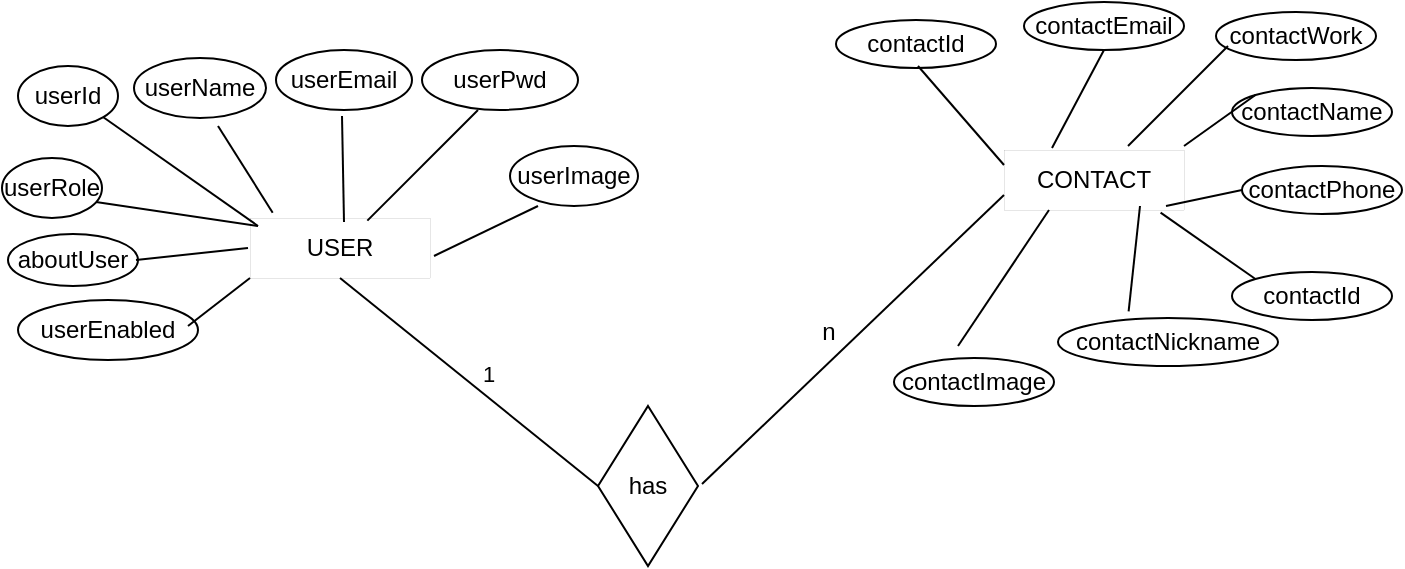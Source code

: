 <mxfile version="22.1.15" type="device">
  <diagram name="Page-1" id="TYJt8Yqv9K-PjIQL8Ez9">
    <mxGraphModel dx="699" dy="425" grid="1" gridSize="10" guides="1" tooltips="1" connect="1" arrows="1" fold="1" page="1" pageScale="1" pageWidth="850" pageHeight="1100" math="0" shadow="0">
      <root>
        <mxCell id="0" />
        <mxCell id="1" parent="0" />
        <mxCell id="y2WzNVrSFO6NF1J8-xCi-1" value="USER" style="rounded=0;whiteSpace=wrap;html=1;strokeWidth=0;" vertex="1" parent="1">
          <mxGeometry x="126" y="196" width="90" height="30" as="geometry" />
        </mxCell>
        <mxCell id="y2WzNVrSFO6NF1J8-xCi-2" value="CONTACT" style="rounded=0;whiteSpace=wrap;html=1;strokeWidth=0;" vertex="1" parent="1">
          <mxGeometry x="503" y="162" width="90" height="30" as="geometry" />
        </mxCell>
        <mxCell id="y2WzNVrSFO6NF1J8-xCi-3" value="userId" style="ellipse;whiteSpace=wrap;html=1;" vertex="1" parent="1">
          <mxGeometry x="10" y="120" width="50" height="30" as="geometry" />
        </mxCell>
        <mxCell id="y2WzNVrSFO6NF1J8-xCi-4" value="userPwd" style="ellipse;whiteSpace=wrap;html=1;" vertex="1" parent="1">
          <mxGeometry x="212" y="112" width="78" height="30" as="geometry" />
        </mxCell>
        <mxCell id="y2WzNVrSFO6NF1J8-xCi-5" value="userName" style="ellipse;whiteSpace=wrap;html=1;" vertex="1" parent="1">
          <mxGeometry x="68" y="116" width="66" height="30" as="geometry" />
        </mxCell>
        <mxCell id="y2WzNVrSFO6NF1J8-xCi-6" value="aboutUser" style="ellipse;whiteSpace=wrap;html=1;" vertex="1" parent="1">
          <mxGeometry x="5" y="204" width="65" height="26" as="geometry" />
        </mxCell>
        <mxCell id="y2WzNVrSFO6NF1J8-xCi-7" value="userRole" style="ellipse;whiteSpace=wrap;html=1;" vertex="1" parent="1">
          <mxGeometry x="2" y="166" width="50" height="30" as="geometry" />
        </mxCell>
        <mxCell id="y2WzNVrSFO6NF1J8-xCi-8" value="userImage" style="ellipse;whiteSpace=wrap;html=1;" vertex="1" parent="1">
          <mxGeometry x="256" y="160" width="64" height="30" as="geometry" />
        </mxCell>
        <mxCell id="y2WzNVrSFO6NF1J8-xCi-9" value="userEmail" style="ellipse;whiteSpace=wrap;html=1;" vertex="1" parent="1">
          <mxGeometry x="139" y="112" width="68" height="30" as="geometry" />
        </mxCell>
        <mxCell id="y2WzNVrSFO6NF1J8-xCi-10" value="userEnabled" style="ellipse;whiteSpace=wrap;html=1;" vertex="1" parent="1">
          <mxGeometry x="10" y="237" width="90" height="30" as="geometry" />
        </mxCell>
        <mxCell id="y2WzNVrSFO6NF1J8-xCi-11" value="" style="endArrow=none;html=1;rounded=0;exitX=0.652;exitY=0.044;exitDx=0;exitDy=0;exitPerimeter=0;" edge="1" parent="1" source="y2WzNVrSFO6NF1J8-xCi-1">
          <mxGeometry width="50" height="50" relative="1" as="geometry">
            <mxPoint x="190" y="192" as="sourcePoint" />
            <mxPoint x="240" y="142" as="targetPoint" />
          </mxGeometry>
        </mxCell>
        <mxCell id="y2WzNVrSFO6NF1J8-xCi-12" value="" style="endArrow=none;html=1;rounded=0;" edge="1" parent="1">
          <mxGeometry width="50" height="50" relative="1" as="geometry">
            <mxPoint x="173" y="198" as="sourcePoint" />
            <mxPoint x="172" y="145" as="targetPoint" />
          </mxGeometry>
        </mxCell>
        <mxCell id="y2WzNVrSFO6NF1J8-xCi-13" value="" style="endArrow=none;html=1;rounded=0;exitX=0.126;exitY=-0.089;exitDx=0;exitDy=0;exitPerimeter=0;" edge="1" parent="1" source="y2WzNVrSFO6NF1J8-xCi-1">
          <mxGeometry width="50" height="50" relative="1" as="geometry">
            <mxPoint x="82" y="212" as="sourcePoint" />
            <mxPoint x="110" y="150" as="targetPoint" />
          </mxGeometry>
        </mxCell>
        <mxCell id="y2WzNVrSFO6NF1J8-xCi-14" value="" style="endArrow=none;html=1;rounded=0;" edge="1" parent="1">
          <mxGeometry width="50" height="50" relative="1" as="geometry">
            <mxPoint x="218" y="215" as="sourcePoint" />
            <mxPoint x="270" y="190" as="targetPoint" />
          </mxGeometry>
        </mxCell>
        <mxCell id="y2WzNVrSFO6NF1J8-xCi-15" value="" style="endArrow=none;html=1;rounded=0;entryX=0;entryY=0.5;entryDx=0;entryDy=0;exitX=1;exitY=0.5;exitDx=0;exitDy=0;" edge="1" parent="1">
          <mxGeometry width="50" height="50" relative="1" as="geometry">
            <mxPoint x="69" y="217" as="sourcePoint" />
            <mxPoint x="125" y="211" as="targetPoint" />
          </mxGeometry>
        </mxCell>
        <mxCell id="y2WzNVrSFO6NF1J8-xCi-16" value="" style="endArrow=none;html=1;rounded=0;entryX=0;entryY=1;entryDx=0;entryDy=0;" edge="1" parent="1" target="y2WzNVrSFO6NF1J8-xCi-1">
          <mxGeometry width="50" height="50" relative="1" as="geometry">
            <mxPoint x="95" y="250" as="sourcePoint" />
            <mxPoint x="130" y="240" as="targetPoint" />
          </mxGeometry>
        </mxCell>
        <mxCell id="y2WzNVrSFO6NF1J8-xCi-17" value="" style="endArrow=none;html=1;rounded=0;" edge="1" parent="1">
          <mxGeometry width="50" height="50" relative="1" as="geometry">
            <mxPoint x="49" y="188" as="sourcePoint" />
            <mxPoint x="130" y="200" as="targetPoint" />
          </mxGeometry>
        </mxCell>
        <mxCell id="y2WzNVrSFO6NF1J8-xCi-18" value="" style="endArrow=none;html=1;rounded=0;exitX=1;exitY=1;exitDx=0;exitDy=0;" edge="1" parent="1" source="y2WzNVrSFO6NF1J8-xCi-3">
          <mxGeometry width="50" height="50" relative="1" as="geometry">
            <mxPoint x="58" y="183" as="sourcePoint" />
            <mxPoint x="130" y="200" as="targetPoint" />
          </mxGeometry>
        </mxCell>
        <mxCell id="y2WzNVrSFO6NF1J8-xCi-19" value="contactEmail" style="ellipse;whiteSpace=wrap;html=1;" vertex="1" parent="1">
          <mxGeometry x="513" y="88" width="80" height="24" as="geometry" />
        </mxCell>
        <mxCell id="y2WzNVrSFO6NF1J8-xCi-20" value="contactId" style="ellipse;whiteSpace=wrap;html=1;" vertex="1" parent="1">
          <mxGeometry x="419" y="97" width="80" height="24" as="geometry" />
        </mxCell>
        <mxCell id="y2WzNVrSFO6NF1J8-xCi-21" value="contactName" style="ellipse;whiteSpace=wrap;html=1;" vertex="1" parent="1">
          <mxGeometry x="617" y="131" width="80" height="24" as="geometry" />
        </mxCell>
        <mxCell id="y2WzNVrSFO6NF1J8-xCi-22" value="contactNickname" style="ellipse;whiteSpace=wrap;html=1;" vertex="1" parent="1">
          <mxGeometry x="530" y="246" width="110" height="24" as="geometry" />
        </mxCell>
        <mxCell id="y2WzNVrSFO6NF1J8-xCi-23" value="contactId" style="ellipse;whiteSpace=wrap;html=1;" vertex="1" parent="1">
          <mxGeometry x="617" y="223" width="80" height="24" as="geometry" />
        </mxCell>
        <mxCell id="y2WzNVrSFO6NF1J8-xCi-24" value="contactPhone" style="ellipse;whiteSpace=wrap;html=1;" vertex="1" parent="1">
          <mxGeometry x="622" y="170" width="80" height="24" as="geometry" />
        </mxCell>
        <mxCell id="y2WzNVrSFO6NF1J8-xCi-25" value="contactWork" style="ellipse;whiteSpace=wrap;html=1;" vertex="1" parent="1">
          <mxGeometry x="609" y="93" width="80" height="24" as="geometry" />
        </mxCell>
        <mxCell id="y2WzNVrSFO6NF1J8-xCi-27" value="contactImage" style="ellipse;whiteSpace=wrap;html=1;" vertex="1" parent="1">
          <mxGeometry x="448" y="266" width="80" height="24" as="geometry" />
        </mxCell>
        <mxCell id="y2WzNVrSFO6NF1J8-xCi-28" value="" style="endArrow=none;html=1;rounded=0;entryX=0;entryY=0;entryDx=0;entryDy=0;exitX=0.87;exitY=1.044;exitDx=0;exitDy=0;exitPerimeter=0;" edge="1" parent="1" source="y2WzNVrSFO6NF1J8-xCi-2" target="y2WzNVrSFO6NF1J8-xCi-23">
          <mxGeometry width="50" height="50" relative="1" as="geometry">
            <mxPoint x="564" y="212" as="sourcePoint" />
            <mxPoint x="614" y="162" as="targetPoint" />
          </mxGeometry>
        </mxCell>
        <mxCell id="y2WzNVrSFO6NF1J8-xCi-30" value="" style="endArrow=none;html=1;rounded=0;exitX=0;exitY=0.25;exitDx=0;exitDy=0;" edge="1" parent="1" source="y2WzNVrSFO6NF1J8-xCi-2">
          <mxGeometry width="50" height="50" relative="1" as="geometry">
            <mxPoint x="410" y="170" as="sourcePoint" />
            <mxPoint x="460" y="120" as="targetPoint" />
          </mxGeometry>
        </mxCell>
        <mxCell id="y2WzNVrSFO6NF1J8-xCi-31" value="" style="endArrow=none;html=1;rounded=0;exitX=0.321;exitY=-0.139;exitDx=0;exitDy=0;exitPerimeter=0;" edge="1" parent="1" source="y2WzNVrSFO6NF1J8-xCi-22">
          <mxGeometry width="50" height="50" relative="1" as="geometry">
            <mxPoint x="521" y="240" as="sourcePoint" />
            <mxPoint x="571" y="190" as="targetPoint" />
          </mxGeometry>
        </mxCell>
        <mxCell id="y2WzNVrSFO6NF1J8-xCi-32" value="" style="endArrow=none;html=1;rounded=0;entryX=0;entryY=0.5;entryDx=0;entryDy=0;" edge="1" parent="1" target="y2WzNVrSFO6NF1J8-xCi-24">
          <mxGeometry width="50" height="50" relative="1" as="geometry">
            <mxPoint x="584" y="190" as="sourcePoint" />
            <mxPoint x="634" y="140" as="targetPoint" />
          </mxGeometry>
        </mxCell>
        <mxCell id="y2WzNVrSFO6NF1J8-xCi-33" value="" style="endArrow=none;html=1;rounded=0;entryX=0.5;entryY=1;entryDx=0;entryDy=0;" edge="1" parent="1" target="y2WzNVrSFO6NF1J8-xCi-19">
          <mxGeometry width="50" height="50" relative="1" as="geometry">
            <mxPoint x="527" y="161" as="sourcePoint" />
            <mxPoint x="577" y="111" as="targetPoint" />
          </mxGeometry>
        </mxCell>
        <mxCell id="y2WzNVrSFO6NF1J8-xCi-34" value="" style="endArrow=none;html=1;rounded=0;" edge="1" parent="1">
          <mxGeometry width="50" height="50" relative="1" as="geometry">
            <mxPoint x="565" y="160" as="sourcePoint" />
            <mxPoint x="615" y="110" as="targetPoint" />
          </mxGeometry>
        </mxCell>
        <mxCell id="y2WzNVrSFO6NF1J8-xCi-35" value="" style="endArrow=none;html=1;rounded=0;entryX=0.25;entryY=1;entryDx=0;entryDy=0;" edge="1" parent="1" target="y2WzNVrSFO6NF1J8-xCi-2">
          <mxGeometry width="50" height="50" relative="1" as="geometry">
            <mxPoint x="480" y="260" as="sourcePoint" />
            <mxPoint x="507" y="204" as="targetPoint" />
          </mxGeometry>
        </mxCell>
        <mxCell id="y2WzNVrSFO6NF1J8-xCi-36" value="" style="endArrow=none;html=1;rounded=0;entryX=0;entryY=0;entryDx=0;entryDy=0;" edge="1" parent="1" target="y2WzNVrSFO6NF1J8-xCi-21">
          <mxGeometry width="50" height="50" relative="1" as="geometry">
            <mxPoint x="593" y="160" as="sourcePoint" />
            <mxPoint x="603" y="150" as="targetPoint" />
          </mxGeometry>
        </mxCell>
        <mxCell id="y2WzNVrSFO6NF1J8-xCi-37" value="has" style="rhombus;whiteSpace=wrap;html=1;" vertex="1" parent="1">
          <mxGeometry x="300" y="290" width="50" height="80" as="geometry" />
        </mxCell>
        <mxCell id="y2WzNVrSFO6NF1J8-xCi-39" value="" style="endArrow=none;html=1;rounded=0;exitX=0.652;exitY=0.044;exitDx=0;exitDy=0;exitPerimeter=0;entryX=0;entryY=0.75;entryDx=0;entryDy=0;" edge="1" parent="1" target="y2WzNVrSFO6NF1J8-xCi-2">
          <mxGeometry width="50" height="50" relative="1" as="geometry">
            <mxPoint x="352" y="329" as="sourcePoint" />
            <mxPoint x="407" y="274" as="targetPoint" />
          </mxGeometry>
        </mxCell>
        <mxCell id="y2WzNVrSFO6NF1J8-xCi-40" value="" style="endArrow=none;html=1;rounded=0;exitX=0.5;exitY=1;exitDx=0;exitDy=0;entryX=0;entryY=0.5;entryDx=0;entryDy=0;" edge="1" parent="1" source="y2WzNVrSFO6NF1J8-xCi-1" target="y2WzNVrSFO6NF1J8-xCi-37">
          <mxGeometry width="50" height="50" relative="1" as="geometry">
            <mxPoint x="205" y="261" as="sourcePoint" />
            <mxPoint x="260" y="206" as="targetPoint" />
          </mxGeometry>
        </mxCell>
        <mxCell id="y2WzNVrSFO6NF1J8-xCi-42" value="1" style="edgeLabel;html=1;align=center;verticalAlign=middle;resizable=0;points=[];" vertex="1" connectable="0" parent="y2WzNVrSFO6NF1J8-xCi-40">
          <mxGeometry x="0.051" y="9" relative="1" as="geometry">
            <mxPoint as="offset" />
          </mxGeometry>
        </mxCell>
        <mxCell id="y2WzNVrSFO6NF1J8-xCi-44" value="n" style="text;html=1;align=center;verticalAlign=middle;resizable=0;points=[];autosize=1;strokeColor=none;fillColor=none;" vertex="1" parent="1">
          <mxGeometry x="400" y="238" width="30" height="30" as="geometry" />
        </mxCell>
      </root>
    </mxGraphModel>
  </diagram>
</mxfile>
